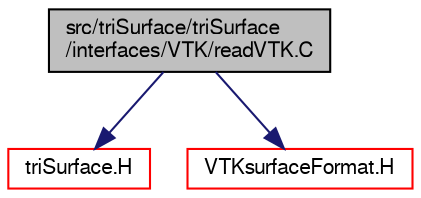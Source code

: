 digraph "src/triSurface/triSurface/interfaces/VTK/readVTK.C"
{
  bgcolor="transparent";
  edge [fontname="FreeSans",fontsize="10",labelfontname="FreeSans",labelfontsize="10"];
  node [fontname="FreeSans",fontsize="10",shape=record];
  Node0 [label="src/triSurface/triSurface\l/interfaces/VTK/readVTK.C",height=0.2,width=0.4,color="black", fillcolor="grey75", style="filled", fontcolor="black"];
  Node0 -> Node1 [color="midnightblue",fontsize="10",style="solid",fontname="FreeSans"];
  Node1 [label="triSurface.H",height=0.2,width=0.4,color="red",URL="$a17024.html"];
  Node0 -> Node166 [color="midnightblue",fontsize="10",style="solid",fontname="FreeSans"];
  Node166 [label="VTKsurfaceFormat.H",height=0.2,width=0.4,color="red",URL="$a15236.html"];
}
